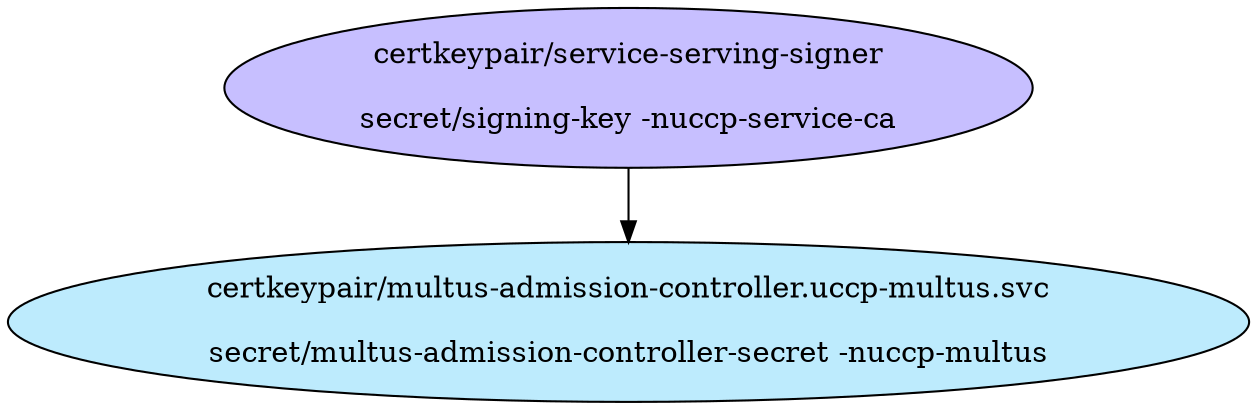 digraph "Local Certificate" {
  // Node definitions.
  1 [
    label="certkeypair/service-serving-signer\n\nsecret/signing-key -nuccp-service-ca\n"
    style=filled
    fillcolor="#c7bfff"
  ];
  3 [
    label="certkeypair/multus-admission-controller.uccp-multus.svc\n\nsecret/multus-admission-controller-secret -nuccp-multus\n"
    style=filled
    fillcolor="#bdebfd"
  ];

  // Edge definitions.
  1 -> 3;
}